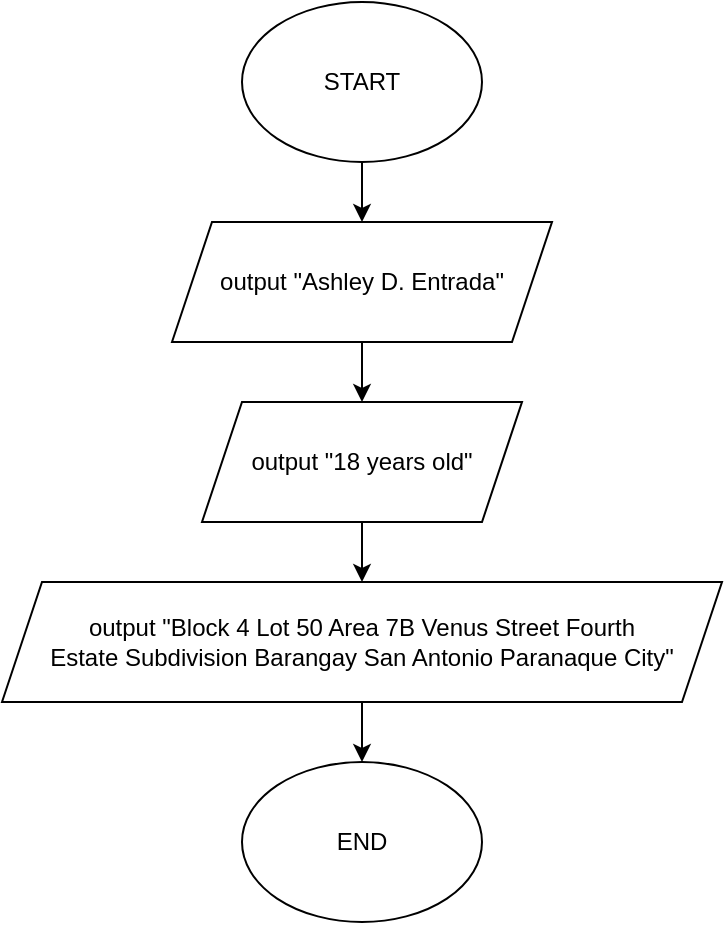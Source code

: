 <mxfile version="20.8.23" type="github">
  <diagram name="Page-1" id="akKBFlR_z5dixgn5y5KR">
    <mxGraphModel dx="880" dy="405" grid="1" gridSize="10" guides="1" tooltips="1" connect="1" arrows="1" fold="1" page="1" pageScale="1" pageWidth="850" pageHeight="1100" math="0" shadow="0">
      <root>
        <mxCell id="0" />
        <mxCell id="1" parent="0" />
        <mxCell id="SIseykwBNVVvBNDCp5Bo-2" style="edgeStyle=orthogonalEdgeStyle;rounded=0;orthogonalLoop=1;jettySize=auto;html=1;" edge="1" parent="1" source="SIseykwBNVVvBNDCp5Bo-1">
          <mxGeometry relative="1" as="geometry">
            <mxPoint x="400" y="150" as="targetPoint" />
          </mxGeometry>
        </mxCell>
        <mxCell id="SIseykwBNVVvBNDCp5Bo-1" value="START" style="ellipse;whiteSpace=wrap;html=1;" vertex="1" parent="1">
          <mxGeometry x="340" y="40" width="120" height="80" as="geometry" />
        </mxCell>
        <mxCell id="SIseykwBNVVvBNDCp5Bo-4" style="edgeStyle=orthogonalEdgeStyle;rounded=0;orthogonalLoop=1;jettySize=auto;html=1;" edge="1" parent="1" source="SIseykwBNVVvBNDCp5Bo-3">
          <mxGeometry relative="1" as="geometry">
            <mxPoint x="400" y="240" as="targetPoint" />
          </mxGeometry>
        </mxCell>
        <mxCell id="SIseykwBNVVvBNDCp5Bo-3" value="output &quot;Ashley D. Entrada&quot;" style="shape=parallelogram;perimeter=parallelogramPerimeter;whiteSpace=wrap;html=1;fixedSize=1;" vertex="1" parent="1">
          <mxGeometry x="305" y="150" width="190" height="60" as="geometry" />
        </mxCell>
        <mxCell id="SIseykwBNVVvBNDCp5Bo-6" style="edgeStyle=orthogonalEdgeStyle;rounded=0;orthogonalLoop=1;jettySize=auto;html=1;" edge="1" parent="1" source="SIseykwBNVVvBNDCp5Bo-5">
          <mxGeometry relative="1" as="geometry">
            <mxPoint x="400" y="330" as="targetPoint" />
          </mxGeometry>
        </mxCell>
        <mxCell id="SIseykwBNVVvBNDCp5Bo-5" value="output &quot;18 years old&quot;" style="shape=parallelogram;perimeter=parallelogramPerimeter;whiteSpace=wrap;html=1;fixedSize=1;" vertex="1" parent="1">
          <mxGeometry x="320" y="240" width="160" height="60" as="geometry" />
        </mxCell>
        <mxCell id="SIseykwBNVVvBNDCp5Bo-8" style="edgeStyle=orthogonalEdgeStyle;rounded=0;orthogonalLoop=1;jettySize=auto;html=1;" edge="1" parent="1" source="SIseykwBNVVvBNDCp5Bo-7">
          <mxGeometry relative="1" as="geometry">
            <mxPoint x="400" y="420" as="targetPoint" />
          </mxGeometry>
        </mxCell>
        <mxCell id="SIseykwBNVVvBNDCp5Bo-7" value="output &quot;Block 4 Lot 50 Area 7B Venus Street Fourth Estate&amp;nbsp;&lt;span style=&quot;background-color: initial;&quot;&gt;Subdivision Barangay San Antonio Paranaque City&quot;&lt;/span&gt;" style="shape=parallelogram;perimeter=parallelogramPerimeter;whiteSpace=wrap;html=1;fixedSize=1;" vertex="1" parent="1">
          <mxGeometry x="220" y="330" width="360" height="60" as="geometry" />
        </mxCell>
        <mxCell id="SIseykwBNVVvBNDCp5Bo-9" value="END" style="ellipse;whiteSpace=wrap;html=1;" vertex="1" parent="1">
          <mxGeometry x="340" y="420" width="120" height="80" as="geometry" />
        </mxCell>
      </root>
    </mxGraphModel>
  </diagram>
</mxfile>
